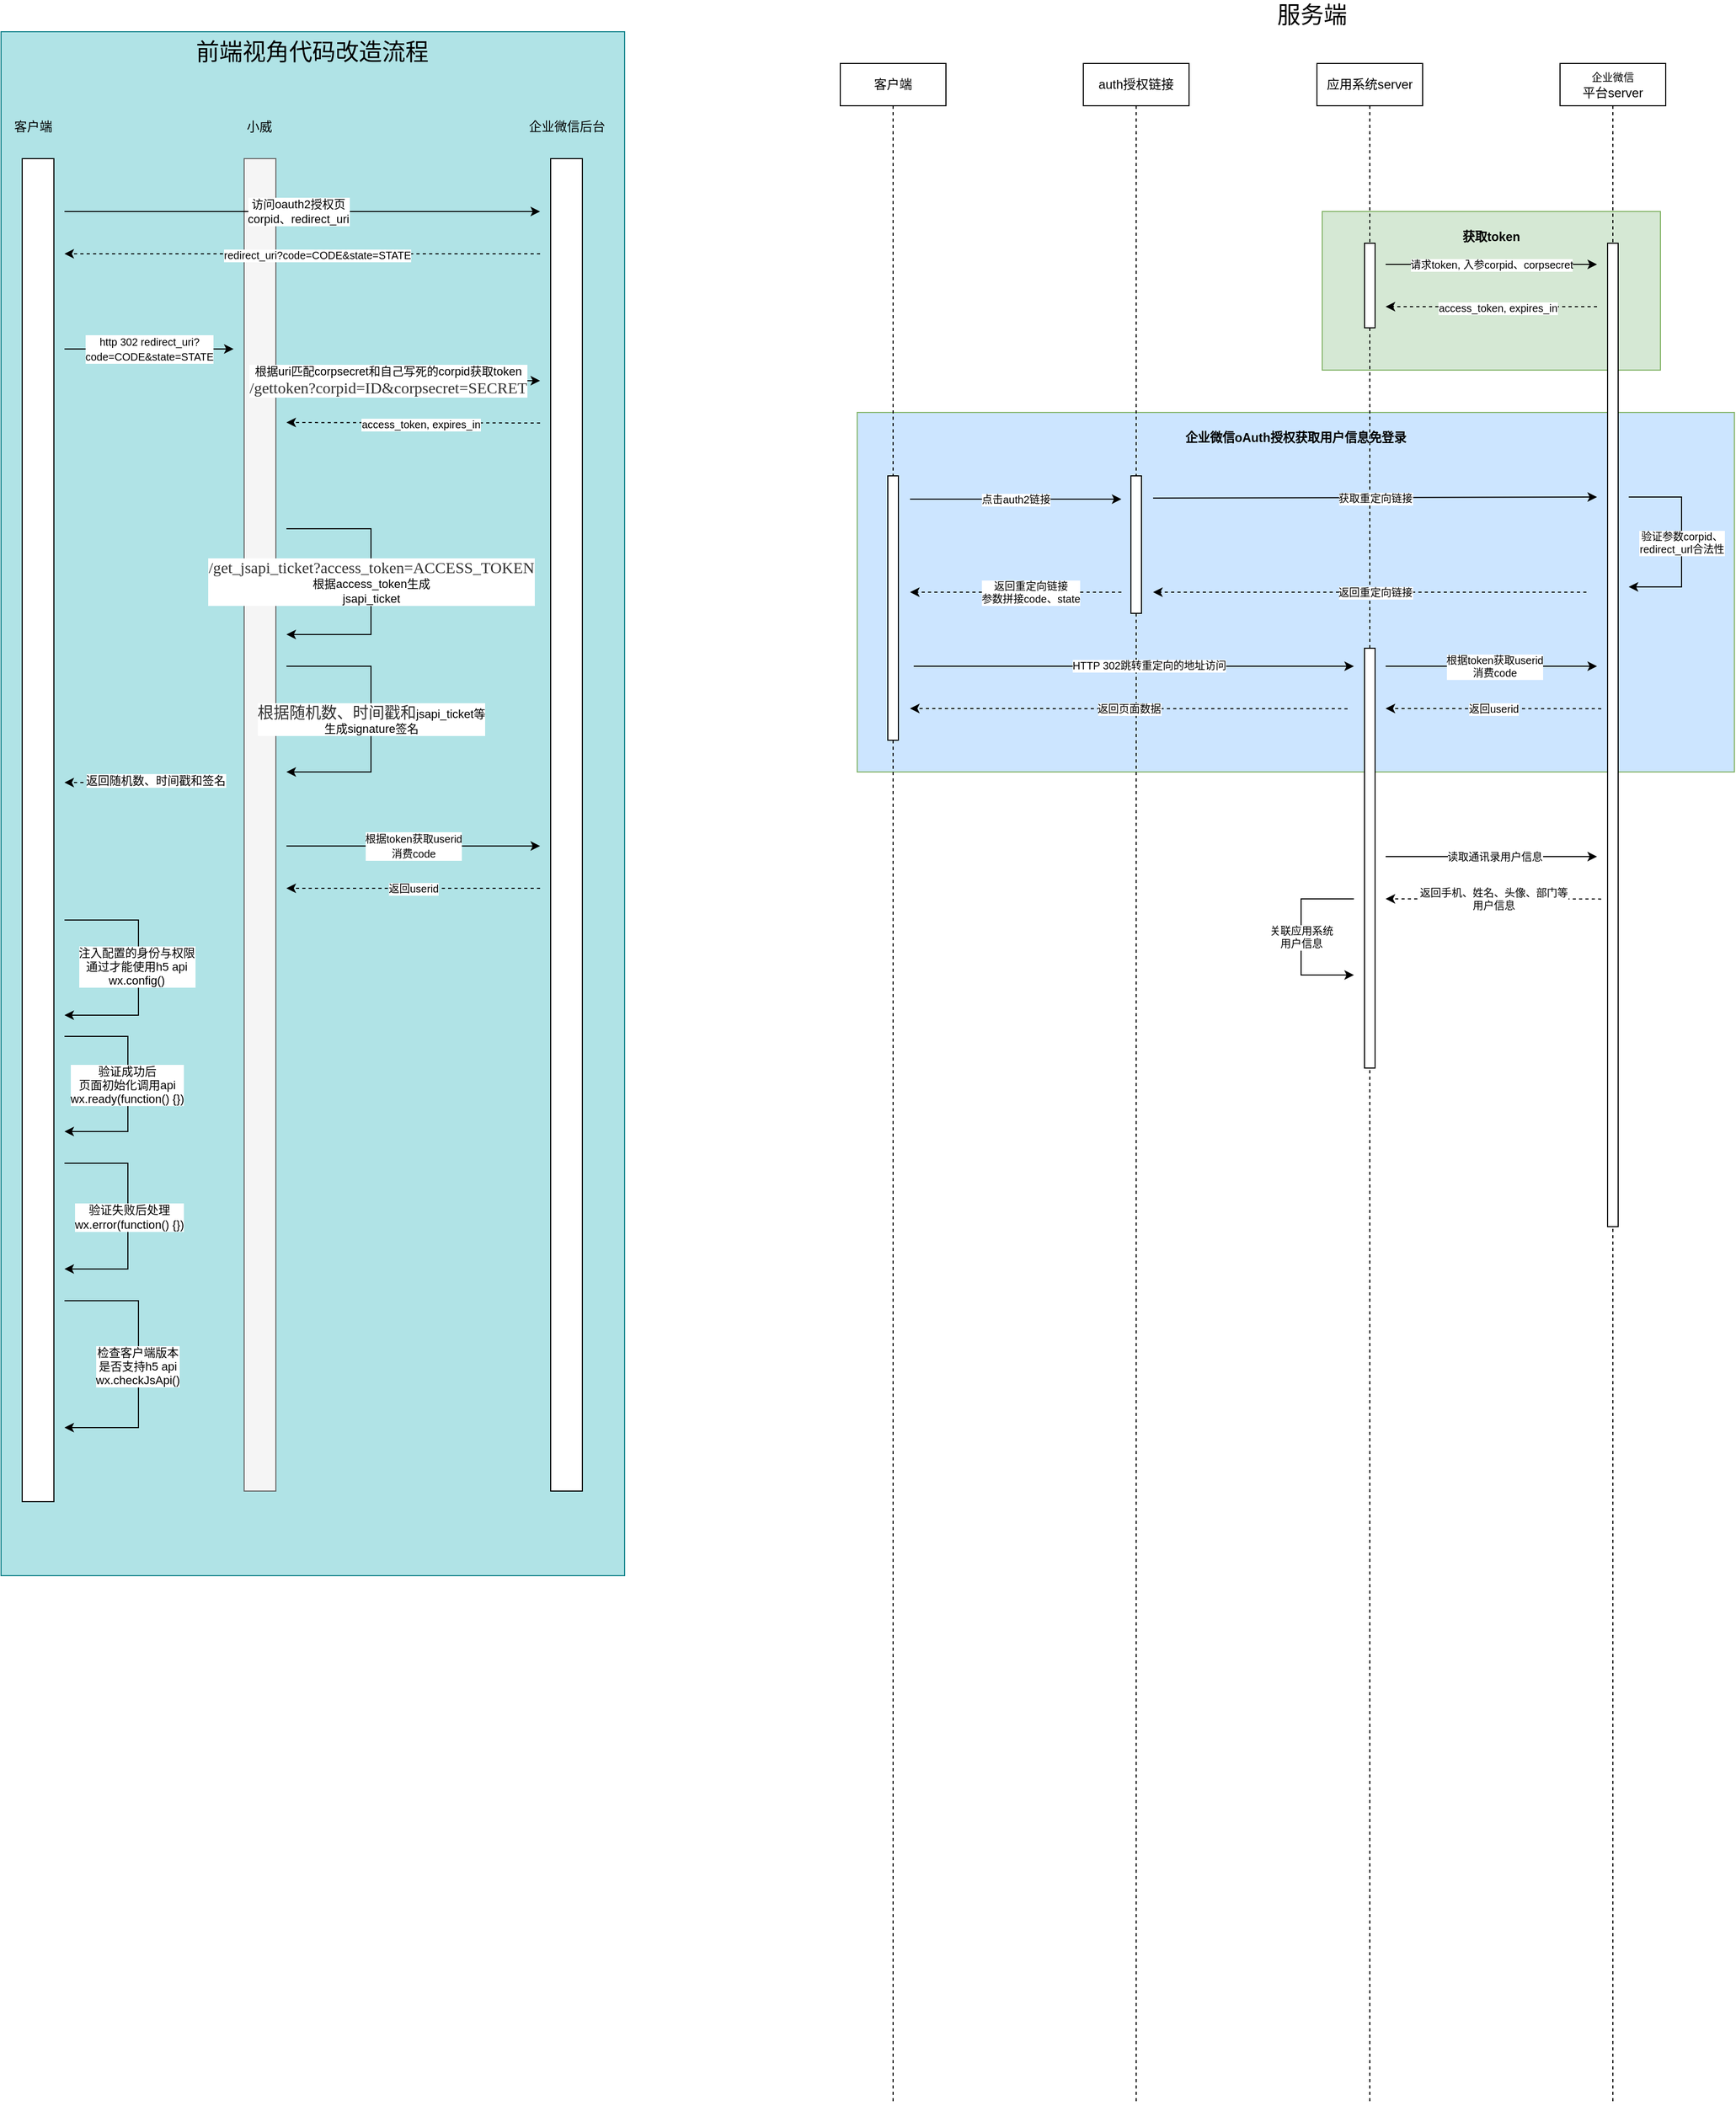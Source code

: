 <mxfile version="16.0.3" type="github">
  <diagram id="wFE0QG_FPsp0jaGvCLVb" name="Page-1">
    <mxGraphModel dx="2276" dy="769" grid="1" gridSize="10" guides="1" tooltips="1" connect="1" arrows="1" fold="1" page="1" pageScale="1" pageWidth="850" pageHeight="1100" math="0" shadow="0">
      <root>
        <mxCell id="0" />
        <mxCell id="1" parent="0" />
        <mxCell id="G3MdLucBdsFfCBGvvRXr-35" value="" style="rounded=0;whiteSpace=wrap;html=1;fillColor=#b0e3e6;strokeColor=#0e8088;" vertex="1" parent="1">
          <mxGeometry x="-830" y="40" width="590" height="1460" as="geometry" />
        </mxCell>
        <mxCell id="-BD_mY3rdzX9CCHZaYfn-6" value="&lt;h3 style=&quot;line-height: 0.8&quot;&gt;获取token&lt;/h3&gt;" style="rounded=0;whiteSpace=wrap;html=1;fontSize=10;verticalAlign=top;fillColor=#d5e8d4;strokeColor=#82b366;" parent="1" vertex="1">
          <mxGeometry x="420" y="210" width="320" height="150" as="geometry" />
        </mxCell>
        <mxCell id="-BD_mY3rdzX9CCHZaYfn-28" value="&lt;h3 style=&quot;line-height: 0.8&quot;&gt;企业微信oAuth授权获取用户信息免登录&lt;/h3&gt;" style="rounded=0;whiteSpace=wrap;html=1;fontSize=10;verticalAlign=top;fillColor=#CCE5FF;strokeColor=#82b366;" parent="1" vertex="1">
          <mxGeometry x="-20" y="400" width="830" height="340" as="geometry" />
        </mxCell>
        <mxCell id="q2xAD3V1H3Vini_aAaJG-2" value="应用系统server" style="shape=umlLifeline;perimeter=lifelinePerimeter;whiteSpace=wrap;html=1;container=1;collapsible=0;recursiveResize=0;outlineConnect=0;" parent="1" vertex="1">
          <mxGeometry x="415" y="70" width="100" height="1930" as="geometry" />
        </mxCell>
        <mxCell id="q2xAD3V1H3Vini_aAaJG-1" value="" style="html=1;points=[];perimeter=orthogonalPerimeter;" parent="1" vertex="1">
          <mxGeometry x="460" y="240" width="10" height="80" as="geometry" />
        </mxCell>
        <mxCell id="-BD_mY3rdzX9CCHZaYfn-1" value="&lt;font style=&quot;font-size: 10px&quot;&gt;企业微信&lt;/font&gt;&lt;br&gt;平台server" style="shape=umlLifeline;perimeter=lifelinePerimeter;whiteSpace=wrap;html=1;container=1;collapsible=0;recursiveResize=0;outlineConnect=0;" parent="1" vertex="1">
          <mxGeometry x="645" y="70" width="100" height="1930" as="geometry" />
        </mxCell>
        <mxCell id="-BD_mY3rdzX9CCHZaYfn-2" value="" style="html=1;points=[];perimeter=orthogonalPerimeter;" parent="-BD_mY3rdzX9CCHZaYfn-1" vertex="1">
          <mxGeometry x="45" y="170" width="10" height="930" as="geometry" />
        </mxCell>
        <mxCell id="-BD_mY3rdzX9CCHZaYfn-16" value="验证参数corpid、&lt;br&gt;redirect_url合法性" style="endArrow=classic;html=1;rounded=0;fontFamily=Helvetica;fontSize=10;fontColor=default;" parent="-BD_mY3rdzX9CCHZaYfn-1" edge="1">
          <mxGeometry width="50" height="50" relative="1" as="geometry">
            <mxPoint x="65" y="410" as="sourcePoint" />
            <mxPoint x="65" y="495" as="targetPoint" />
            <Array as="points">
              <mxPoint x="115" y="410" />
              <mxPoint x="115" y="495" />
            </Array>
          </mxGeometry>
        </mxCell>
        <mxCell id="-BD_mY3rdzX9CCHZaYfn-3" value="请求token, 入参corpid、corpsecret" style="endArrow=classic;html=1;rounded=0;fontSize=10;" parent="1" edge="1">
          <mxGeometry width="50" height="50" relative="1" as="geometry">
            <mxPoint x="480" y="260" as="sourcePoint" />
            <mxPoint x="680" y="260" as="targetPoint" />
            <Array as="points">
              <mxPoint x="620" y="260" />
            </Array>
          </mxGeometry>
        </mxCell>
        <mxCell id="-BD_mY3rdzX9CCHZaYfn-4" value="" style="endArrow=classic;html=1;rounded=0;fontSize=10;dashed=1;" parent="1" edge="1">
          <mxGeometry width="50" height="50" relative="1" as="geometry">
            <mxPoint x="680" y="300" as="sourcePoint" />
            <mxPoint x="480" y="300" as="targetPoint" />
          </mxGeometry>
        </mxCell>
        <mxCell id="-BD_mY3rdzX9CCHZaYfn-5" value="access_token, expires_in" style="edgeLabel;html=1;align=center;verticalAlign=middle;resizable=0;points=[];fontSize=10;" parent="-BD_mY3rdzX9CCHZaYfn-4" vertex="1" connectable="0">
          <mxGeometry x="-0.06" y="1" relative="1" as="geometry">
            <mxPoint as="offset" />
          </mxGeometry>
        </mxCell>
        <mxCell id="-BD_mY3rdzX9CCHZaYfn-8" value="auth授权链接" style="shape=umlLifeline;perimeter=lifelinePerimeter;whiteSpace=wrap;html=1;container=1;collapsible=0;recursiveResize=0;outlineConnect=0;" parent="1" vertex="1">
          <mxGeometry x="194" y="70" width="100" height="1930" as="geometry" />
        </mxCell>
        <mxCell id="-BD_mY3rdzX9CCHZaYfn-9" value="客户端" style="shape=umlLifeline;perimeter=lifelinePerimeter;whiteSpace=wrap;html=1;container=1;collapsible=0;recursiveResize=0;outlineConnect=0;" parent="1" vertex="1">
          <mxGeometry x="-36" y="70" width="100" height="1930" as="geometry" />
        </mxCell>
        <mxCell id="-BD_mY3rdzX9CCHZaYfn-10" value="" style="html=1;points=[];perimeter=orthogonalPerimeter;rounded=0;fontFamily=Helvetica;fontSize=10;fontColor=default;strokeColor=default;fillColor=default;" parent="-BD_mY3rdzX9CCHZaYfn-9" vertex="1">
          <mxGeometry x="45" y="390" width="10" height="250" as="geometry" />
        </mxCell>
        <mxCell id="-BD_mY3rdzX9CCHZaYfn-11" value="" style="html=1;points=[];perimeter=orthogonalPerimeter;rounded=0;fontFamily=Helvetica;fontSize=10;fontColor=default;strokeColor=default;fillColor=default;" parent="1" vertex="1">
          <mxGeometry x="239" y="460" width="10" height="130" as="geometry" />
        </mxCell>
        <mxCell id="-BD_mY3rdzX9CCHZaYfn-13" value="点击auth2链接" style="endArrow=classic;html=1;rounded=0;fontFamily=Helvetica;fontSize=10;fontColor=default;" parent="1" edge="1">
          <mxGeometry width="50" height="50" relative="1" as="geometry">
            <mxPoint x="30" y="482" as="sourcePoint" />
            <mxPoint x="230" y="482" as="targetPoint" />
          </mxGeometry>
        </mxCell>
        <mxCell id="-BD_mY3rdzX9CCHZaYfn-14" value="" style="endArrow=classic;html=1;rounded=0;fontFamily=Helvetica;fontSize=10;fontColor=default;" parent="1" edge="1">
          <mxGeometry width="50" height="50" relative="1" as="geometry">
            <mxPoint x="260" y="481" as="sourcePoint" />
            <mxPoint x="680" y="480" as="targetPoint" />
          </mxGeometry>
        </mxCell>
        <mxCell id="-BD_mY3rdzX9CCHZaYfn-15" value="获取重定向链接" style="edgeLabel;html=1;align=center;verticalAlign=middle;resizable=0;points=[];fontSize=10;fontFamily=Helvetica;fontColor=default;" parent="-BD_mY3rdzX9CCHZaYfn-14" vertex="1" connectable="0">
          <mxGeometry x="0.162" relative="1" as="geometry">
            <mxPoint x="-34" as="offset" />
          </mxGeometry>
        </mxCell>
        <mxCell id="-BD_mY3rdzX9CCHZaYfn-17" value="" style="endArrow=classic;html=1;rounded=0;fontFamily=Helvetica;fontSize=10;fontColor=default;dashed=1;" parent="1" edge="1">
          <mxGeometry width="50" height="50" relative="1" as="geometry">
            <mxPoint x="670" y="570" as="sourcePoint" />
            <mxPoint x="260" y="570" as="targetPoint" />
          </mxGeometry>
        </mxCell>
        <mxCell id="-BD_mY3rdzX9CCHZaYfn-18" value="返回重定向链接" style="edgeLabel;html=1;align=center;verticalAlign=middle;resizable=0;points=[];fontSize=10;fontFamily=Helvetica;fontColor=default;" parent="-BD_mY3rdzX9CCHZaYfn-17" vertex="1" connectable="0">
          <mxGeometry x="0.088" relative="1" as="geometry">
            <mxPoint x="23" as="offset" />
          </mxGeometry>
        </mxCell>
        <mxCell id="-BD_mY3rdzX9CCHZaYfn-19" value="" style="endArrow=classic;html=1;rounded=0;fontFamily=Helvetica;fontSize=10;fontColor=default;dashed=1;" parent="1" edge="1">
          <mxGeometry width="50" height="50" relative="1" as="geometry">
            <mxPoint x="230" y="570" as="sourcePoint" />
            <mxPoint x="30" y="570" as="targetPoint" />
          </mxGeometry>
        </mxCell>
        <mxCell id="-BD_mY3rdzX9CCHZaYfn-20" value="返回重定向链接&lt;br&gt;参数拼接code、state" style="edgeLabel;html=1;align=center;verticalAlign=middle;resizable=0;points=[];fontSize=10;fontFamily=Helvetica;fontColor=default;" parent="-BD_mY3rdzX9CCHZaYfn-19" vertex="1" connectable="0">
          <mxGeometry x="0.088" relative="1" as="geometry">
            <mxPoint x="23" as="offset" />
          </mxGeometry>
        </mxCell>
        <mxCell id="-BD_mY3rdzX9CCHZaYfn-21" value="" style="html=1;points=[];perimeter=orthogonalPerimeter;" parent="1" vertex="1">
          <mxGeometry x="460" y="623" width="10" height="397" as="geometry" />
        </mxCell>
        <mxCell id="-BD_mY3rdzX9CCHZaYfn-22" value="" style="endArrow=classic;html=1;rounded=0;fontFamily=Helvetica;fontSize=10;fontColor=default;" parent="1" edge="1">
          <mxGeometry width="50" height="50" relative="1" as="geometry">
            <mxPoint x="33.5" y="640" as="sourcePoint" />
            <mxPoint x="450" y="640" as="targetPoint" />
          </mxGeometry>
        </mxCell>
        <mxCell id="-BD_mY3rdzX9CCHZaYfn-23" value="HTTP 302跳转重定向的地址访问" style="edgeLabel;html=1;align=center;verticalAlign=middle;resizable=0;points=[];fontSize=10;fontFamily=Helvetica;fontColor=default;" parent="-BD_mY3rdzX9CCHZaYfn-22" vertex="1" connectable="0">
          <mxGeometry x="0.064" y="1" relative="1" as="geometry">
            <mxPoint x="1" as="offset" />
          </mxGeometry>
        </mxCell>
        <mxCell id="-BD_mY3rdzX9CCHZaYfn-24" value="" style="endArrow=classic;html=1;rounded=0;fontFamily=Helvetica;fontSize=10;fontColor=default;" parent="1" edge="1">
          <mxGeometry width="50" height="50" relative="1" as="geometry">
            <mxPoint x="480" y="640" as="sourcePoint" />
            <mxPoint x="680" y="640" as="targetPoint" />
          </mxGeometry>
        </mxCell>
        <mxCell id="-BD_mY3rdzX9CCHZaYfn-25" value="根据token获取userid&lt;br&gt;消费code" style="edgeLabel;html=1;align=center;verticalAlign=middle;resizable=0;points=[];fontSize=10;fontFamily=Helvetica;fontColor=default;" parent="-BD_mY3rdzX9CCHZaYfn-24" vertex="1" connectable="0">
          <mxGeometry x="0.03" relative="1" as="geometry">
            <mxPoint as="offset" />
          </mxGeometry>
        </mxCell>
        <mxCell id="-BD_mY3rdzX9CCHZaYfn-26" value="返回userid" style="endArrow=classic;html=1;rounded=0;fontFamily=Helvetica;fontSize=10;fontColor=default;exitX=-0.4;exitY=0.603;exitDx=0;exitDy=0;exitPerimeter=0;dashed=1;" parent="1" edge="1">
          <mxGeometry width="50" height="50" relative="1" as="geometry">
            <mxPoint x="684" y="680.19" as="sourcePoint" />
            <mxPoint x="480" y="680" as="targetPoint" />
          </mxGeometry>
        </mxCell>
        <mxCell id="-BD_mY3rdzX9CCHZaYfn-27" value="返回页面数据" style="endArrow=classic;html=1;rounded=0;fontFamily=Helvetica;fontSize=10;fontColor=default;exitX=-0.4;exitY=0.603;exitDx=0;exitDy=0;exitPerimeter=0;dashed=1;" parent="1" edge="1">
          <mxGeometry width="50" height="50" relative="1" as="geometry">
            <mxPoint x="444" y="680.19" as="sourcePoint" />
            <mxPoint x="30" y="680" as="targetPoint" />
          </mxGeometry>
        </mxCell>
        <mxCell id="-BD_mY3rdzX9CCHZaYfn-31" value="" style="endArrow=classic;html=1;rounded=0;fontFamily=Helvetica;fontSize=10;fontColor=default;" parent="1" edge="1">
          <mxGeometry width="50" height="50" relative="1" as="geometry">
            <mxPoint x="480" y="820" as="sourcePoint" />
            <mxPoint x="680" y="820" as="targetPoint" />
          </mxGeometry>
        </mxCell>
        <mxCell id="-BD_mY3rdzX9CCHZaYfn-32" value="读取通讯录用户信息" style="edgeLabel;html=1;align=center;verticalAlign=middle;resizable=0;points=[];fontSize=10;fontFamily=Helvetica;fontColor=default;" parent="-BD_mY3rdzX9CCHZaYfn-31" vertex="1" connectable="0">
          <mxGeometry x="0.03" relative="1" as="geometry">
            <mxPoint as="offset" />
          </mxGeometry>
        </mxCell>
        <mxCell id="-BD_mY3rdzX9CCHZaYfn-33" value="返回手机、姓名、头像、部门等&lt;br&gt;用户信息" style="endArrow=classic;html=1;rounded=0;fontFamily=Helvetica;fontSize=10;fontColor=default;exitX=-0.4;exitY=0.603;exitDx=0;exitDy=0;exitPerimeter=0;dashed=1;" parent="1" edge="1">
          <mxGeometry width="50" height="50" relative="1" as="geometry">
            <mxPoint x="684" y="860.19" as="sourcePoint" />
            <mxPoint x="480" y="860" as="targetPoint" />
          </mxGeometry>
        </mxCell>
        <mxCell id="-BD_mY3rdzX9CCHZaYfn-34" value="关联应用系统&lt;br&gt;用户信息" style="endArrow=classic;html=1;rounded=0;fontFamily=Helvetica;fontSize=10;fontColor=default;" parent="1" edge="1">
          <mxGeometry width="50" height="50" relative="1" as="geometry">
            <mxPoint x="450" y="860" as="sourcePoint" />
            <mxPoint x="450" y="932" as="targetPoint" />
            <Array as="points">
              <mxPoint x="400" y="860" />
              <mxPoint x="400" y="932" />
            </Array>
          </mxGeometry>
        </mxCell>
        <mxCell id="G3MdLucBdsFfCBGvvRXr-1" value="" style="rounded=0;whiteSpace=wrap;html=1;" vertex="1" parent="1">
          <mxGeometry x="-810" y="160" width="30" height="1270" as="geometry" />
        </mxCell>
        <mxCell id="G3MdLucBdsFfCBGvvRXr-2" value="" style="rounded=0;whiteSpace=wrap;html=1;fillColor=#f5f5f5;fontColor=#333333;strokeColor=#666666;" vertex="1" parent="1">
          <mxGeometry x="-600" y="160" width="30" height="1260" as="geometry" />
        </mxCell>
        <mxCell id="G3MdLucBdsFfCBGvvRXr-3" value="" style="endArrow=classic;html=1;rounded=0;" edge="1" parent="1">
          <mxGeometry width="50" height="50" relative="1" as="geometry">
            <mxPoint x="-770" y="210" as="sourcePoint" />
            <mxPoint x="-320" y="210" as="targetPoint" />
          </mxGeometry>
        </mxCell>
        <mxCell id="G3MdLucBdsFfCBGvvRXr-4" value="访问oauth2授权页&lt;br&gt;corpid、redirect_uri" style="edgeLabel;html=1;align=center;verticalAlign=middle;resizable=0;points=[];" vertex="1" connectable="0" parent="G3MdLucBdsFfCBGvvRXr-3">
          <mxGeometry x="-0.2" relative="1" as="geometry">
            <mxPoint x="41" as="offset" />
          </mxGeometry>
        </mxCell>
        <mxCell id="G3MdLucBdsFfCBGvvRXr-7" value="" style="endArrow=classic;html=1;rounded=0;" edge="1" parent="1">
          <mxGeometry width="50" height="50" relative="1" as="geometry">
            <mxPoint x="-560" y="510" as="sourcePoint" />
            <mxPoint x="-560" y="610" as="targetPoint" />
            <Array as="points">
              <mxPoint x="-480" y="510" />
              <mxPoint x="-480" y="610" />
            </Array>
          </mxGeometry>
        </mxCell>
        <mxCell id="G3MdLucBdsFfCBGvvRXr-13" value="&lt;span style=&quot;color: rgb(51 , 51 , 51) ; font-family: &amp;#34;pingfang sc&amp;#34; , &amp;#34;microsoft yahei&amp;#34; , &amp;#34;arial regular&amp;#34; ; font-size: 15px&quot;&gt;/get_jsapi_ticket?access_token=ACCESS_TOKEN&lt;/span&gt;&lt;br&gt;根据access_token生成&lt;br&gt;jsapi_ticket" style="edgeLabel;html=1;align=center;verticalAlign=middle;resizable=0;points=[];" vertex="1" connectable="0" parent="G3MdLucBdsFfCBGvvRXr-7">
          <mxGeometry relative="1" as="geometry">
            <mxPoint as="offset" />
          </mxGeometry>
        </mxCell>
        <mxCell id="G3MdLucBdsFfCBGvvRXr-8" value="" style="rounded=0;whiteSpace=wrap;html=1;" vertex="1" parent="1">
          <mxGeometry x="-310" y="160" width="30" height="1260" as="geometry" />
        </mxCell>
        <mxCell id="G3MdLucBdsFfCBGvvRXr-9" value="" style="endArrow=classic;html=1;rounded=0;" edge="1" parent="1">
          <mxGeometry width="50" height="50" relative="1" as="geometry">
            <mxPoint x="-560" y="370" as="sourcePoint" />
            <mxPoint x="-320" y="370" as="targetPoint" />
          </mxGeometry>
        </mxCell>
        <mxCell id="G3MdLucBdsFfCBGvvRXr-10" value="根据uri匹配corpsecret和自己写死的corpid获取token&lt;br&gt;&lt;span style=&quot;color: rgb(51 , 51 , 51) ; font-family: &amp;#34;pingfang sc&amp;#34; , &amp;#34;microsoft yahei&amp;#34; , &amp;#34;arial regular&amp;#34; ; font-size: 15px&quot;&gt;/gettoken?corpid=ID&amp;amp;corpsecret=SECRET&lt;/span&gt;" style="edgeLabel;html=1;align=center;verticalAlign=middle;resizable=0;points=[];" vertex="1" connectable="0" parent="G3MdLucBdsFfCBGvvRXr-9">
          <mxGeometry x="-0.2" relative="1" as="geometry">
            <mxPoint as="offset" />
          </mxGeometry>
        </mxCell>
        <mxCell id="G3MdLucBdsFfCBGvvRXr-11" value="" style="endArrow=classic;html=1;rounded=0;fontSize=10;dashed=1;" edge="1" parent="1">
          <mxGeometry width="50" height="50" relative="1" as="geometry">
            <mxPoint x="-320" y="410" as="sourcePoint" />
            <mxPoint x="-560" y="409.5" as="targetPoint" />
          </mxGeometry>
        </mxCell>
        <mxCell id="G3MdLucBdsFfCBGvvRXr-12" value="access_token, expires_in" style="edgeLabel;html=1;align=center;verticalAlign=middle;resizable=0;points=[];fontSize=10;" vertex="1" connectable="0" parent="G3MdLucBdsFfCBGvvRXr-11">
          <mxGeometry x="-0.06" y="1" relative="1" as="geometry">
            <mxPoint as="offset" />
          </mxGeometry>
        </mxCell>
        <mxCell id="G3MdLucBdsFfCBGvvRXr-14" value="" style="endArrow=classic;html=1;rounded=0;" edge="1" parent="1">
          <mxGeometry width="50" height="50" relative="1" as="geometry">
            <mxPoint x="-560" y="640" as="sourcePoint" />
            <mxPoint x="-560" y="740" as="targetPoint" />
            <Array as="points">
              <mxPoint x="-480" y="640" />
              <mxPoint x="-480" y="740" />
            </Array>
          </mxGeometry>
        </mxCell>
        <mxCell id="G3MdLucBdsFfCBGvvRXr-15" value="&lt;font color=&quot;#333333&quot; face=&quot;pingfang sc, microsoft yahei, arial regular&quot;&gt;&lt;span style=&quot;font-size: 15px&quot;&gt;根据随机数、时间戳和&lt;/span&gt;&lt;/font&gt;jsapi_ticket等&lt;br&gt;生成signature签名" style="edgeLabel;html=1;align=center;verticalAlign=middle;resizable=0;points=[];" vertex="1" connectable="0" parent="G3MdLucBdsFfCBGvvRXr-14">
          <mxGeometry relative="1" as="geometry">
            <mxPoint as="offset" />
          </mxGeometry>
        </mxCell>
        <mxCell id="G3MdLucBdsFfCBGvvRXr-16" value="" style="endArrow=classic;html=1;rounded=0;dashed=1;" edge="1" parent="1">
          <mxGeometry width="50" height="50" relative="1" as="geometry">
            <mxPoint x="-620" y="750" as="sourcePoint" />
            <mxPoint x="-770" y="750" as="targetPoint" />
          </mxGeometry>
        </mxCell>
        <mxCell id="G3MdLucBdsFfCBGvvRXr-17" value="返回随机数、时间戳和签名" style="edgeLabel;html=1;align=center;verticalAlign=middle;resizable=0;points=[];" vertex="1" connectable="0" parent="G3MdLucBdsFfCBGvvRXr-16">
          <mxGeometry x="-0.147" y="-2" relative="1" as="geometry">
            <mxPoint as="offset" />
          </mxGeometry>
        </mxCell>
        <mxCell id="G3MdLucBdsFfCBGvvRXr-18" value="" style="endArrow=classic;html=1;rounded=0;" edge="1" parent="1">
          <mxGeometry width="50" height="50" relative="1" as="geometry">
            <mxPoint x="-770" y="1240" as="sourcePoint" />
            <mxPoint x="-770" y="1360" as="targetPoint" />
            <Array as="points">
              <mxPoint x="-700" y="1240" />
              <mxPoint x="-700" y="1360" />
            </Array>
          </mxGeometry>
        </mxCell>
        <mxCell id="G3MdLucBdsFfCBGvvRXr-19" value="检查客户端版本&lt;br&gt;是否支持h5 api&lt;br&gt;wx.checkJsApi()" style="edgeLabel;html=1;align=center;verticalAlign=middle;resizable=0;points=[];" vertex="1" connectable="0" parent="G3MdLucBdsFfCBGvvRXr-18">
          <mxGeometry x="0.227" relative="1" as="geometry">
            <mxPoint x="-1" y="-28" as="offset" />
          </mxGeometry>
        </mxCell>
        <mxCell id="G3MdLucBdsFfCBGvvRXr-20" value="" style="endArrow=classic;html=1;rounded=0;" edge="1" parent="1">
          <mxGeometry width="50" height="50" relative="1" as="geometry">
            <mxPoint x="-770" y="880" as="sourcePoint" />
            <mxPoint x="-770" y="970" as="targetPoint" />
            <Array as="points">
              <mxPoint x="-700" y="880" />
              <mxPoint x="-700" y="970" />
            </Array>
          </mxGeometry>
        </mxCell>
        <mxCell id="G3MdLucBdsFfCBGvvRXr-21" value="注入配置的身份与权限&lt;br&gt;通过才能使用h5 api&lt;br&gt;wx.config()" style="edgeLabel;html=1;align=center;verticalAlign=middle;resizable=0;points=[];" vertex="1" connectable="0" parent="G3MdLucBdsFfCBGvvRXr-20">
          <mxGeometry x="0.227" relative="1" as="geometry">
            <mxPoint x="-2" y="-27" as="offset" />
          </mxGeometry>
        </mxCell>
        <mxCell id="G3MdLucBdsFfCBGvvRXr-22" value="" style="endArrow=classic;html=1;rounded=0;" edge="1" parent="1">
          <mxGeometry width="50" height="50" relative="1" as="geometry">
            <mxPoint x="-770" y="990" as="sourcePoint" />
            <mxPoint x="-770" y="1080" as="targetPoint" />
            <Array as="points">
              <mxPoint x="-710" y="990" />
              <mxPoint x="-710" y="1080" />
            </Array>
          </mxGeometry>
        </mxCell>
        <mxCell id="G3MdLucBdsFfCBGvvRXr-23" value="验证成功后&lt;br&gt;页面初始化调用api&lt;br&gt;wx.ready(function() {})" style="edgeLabel;html=1;align=center;verticalAlign=middle;resizable=0;points=[];" vertex="1" connectable="0" parent="G3MdLucBdsFfCBGvvRXr-22">
          <mxGeometry x="0.227" relative="1" as="geometry">
            <mxPoint x="-1" y="-23" as="offset" />
          </mxGeometry>
        </mxCell>
        <mxCell id="G3MdLucBdsFfCBGvvRXr-24" value="" style="endArrow=classic;html=1;rounded=0;" edge="1" parent="1">
          <mxGeometry width="50" height="50" relative="1" as="geometry">
            <mxPoint x="-770" y="1110" as="sourcePoint" />
            <mxPoint x="-770" y="1210" as="targetPoint" />
            <Array as="points">
              <mxPoint x="-710" y="1110" />
              <mxPoint x="-710" y="1210" />
            </Array>
          </mxGeometry>
        </mxCell>
        <mxCell id="G3MdLucBdsFfCBGvvRXr-25" value="验证失败后处理&lt;br&gt;wx.error(function() {})" style="edgeLabel;html=1;align=center;verticalAlign=middle;resizable=0;points=[];" vertex="1" connectable="0" parent="G3MdLucBdsFfCBGvvRXr-24">
          <mxGeometry x="0.227" relative="1" as="geometry">
            <mxPoint x="1" y="-24" as="offset" />
          </mxGeometry>
        </mxCell>
        <mxCell id="G3MdLucBdsFfCBGvvRXr-26" value="" style="endArrow=classic;html=1;rounded=0;fontSize=10;dashed=1;" edge="1" parent="1">
          <mxGeometry width="50" height="50" relative="1" as="geometry">
            <mxPoint x="-320" y="250" as="sourcePoint" />
            <mxPoint x="-770" y="250" as="targetPoint" />
          </mxGeometry>
        </mxCell>
        <mxCell id="G3MdLucBdsFfCBGvvRXr-27" value="redirect_uri?code=CODE&amp;amp;state=STATE" style="edgeLabel;html=1;align=center;verticalAlign=middle;resizable=0;points=[];fontSize=10;" vertex="1" connectable="0" parent="G3MdLucBdsFfCBGvvRXr-26">
          <mxGeometry x="-0.06" y="1" relative="1" as="geometry">
            <mxPoint as="offset" />
          </mxGeometry>
        </mxCell>
        <mxCell id="G3MdLucBdsFfCBGvvRXr-28" value="&lt;span style=&quot;font-size: 10px&quot;&gt;http 302 redirect_uri?&lt;br&gt;code=CODE&amp;amp;state=STATE&lt;/span&gt;" style="endArrow=classic;html=1;rounded=0;" edge="1" parent="1">
          <mxGeometry width="50" height="50" relative="1" as="geometry">
            <mxPoint x="-770" y="340" as="sourcePoint" />
            <mxPoint x="-610" y="340" as="targetPoint" />
          </mxGeometry>
        </mxCell>
        <mxCell id="G3MdLucBdsFfCBGvvRXr-29" value="&lt;span style=&quot;font-size: 10px&quot;&gt;根据token获取userid&lt;/span&gt;&lt;br style=&quot;font-size: 10px&quot;&gt;&lt;span style=&quot;font-size: 10px&quot;&gt;消费code&lt;/span&gt;" style="endArrow=classic;html=1;rounded=0;" edge="1" parent="1">
          <mxGeometry width="50" height="50" relative="1" as="geometry">
            <mxPoint x="-560" y="810" as="sourcePoint" />
            <mxPoint x="-320" y="810" as="targetPoint" />
          </mxGeometry>
        </mxCell>
        <mxCell id="G3MdLucBdsFfCBGvvRXr-30" value="返回userid" style="endArrow=classic;html=1;rounded=0;fontFamily=Helvetica;fontSize=10;fontColor=default;dashed=1;" edge="1" parent="1">
          <mxGeometry width="50" height="50" relative="1" as="geometry">
            <mxPoint x="-320" y="850" as="sourcePoint" />
            <mxPoint x="-560" y="850" as="targetPoint" />
          </mxGeometry>
        </mxCell>
        <mxCell id="G3MdLucBdsFfCBGvvRXr-31" value="客户端" style="text;html=1;align=center;verticalAlign=middle;resizable=0;points=[];autosize=1;strokeColor=none;fillColor=none;" vertex="1" parent="1">
          <mxGeometry x="-825" y="120" width="50" height="20" as="geometry" />
        </mxCell>
        <mxCell id="G3MdLucBdsFfCBGvvRXr-32" value="小威" style="text;html=1;align=center;verticalAlign=middle;resizable=0;points=[];autosize=1;strokeColor=none;fillColor=none;" vertex="1" parent="1">
          <mxGeometry x="-606" y="120" width="40" height="20" as="geometry" />
        </mxCell>
        <mxCell id="G3MdLucBdsFfCBGvvRXr-33" value="企业微信后台" style="text;html=1;align=center;verticalAlign=middle;resizable=0;points=[];autosize=1;strokeColor=none;fillColor=none;" vertex="1" parent="1">
          <mxGeometry x="-340" y="120" width="90" height="20" as="geometry" />
        </mxCell>
        <mxCell id="G3MdLucBdsFfCBGvvRXr-36" value="&lt;font style=&quot;font-size: 22px&quot;&gt;前端视角代码改造流程&lt;/font&gt;" style="text;html=1;align=center;verticalAlign=middle;resizable=0;points=[];autosize=1;strokeColor=none;fillColor=none;" vertex="1" parent="1">
          <mxGeometry x="-656" y="50" width="240" height="20" as="geometry" />
        </mxCell>
        <mxCell id="G3MdLucBdsFfCBGvvRXr-37" value="服务端" style="text;html=1;align=center;verticalAlign=middle;resizable=0;points=[];autosize=1;strokeColor=none;fillColor=none;fontSize=22;" vertex="1" parent="1">
          <mxGeometry x="370" y="10" width="80" height="30" as="geometry" />
        </mxCell>
      </root>
    </mxGraphModel>
  </diagram>
</mxfile>

